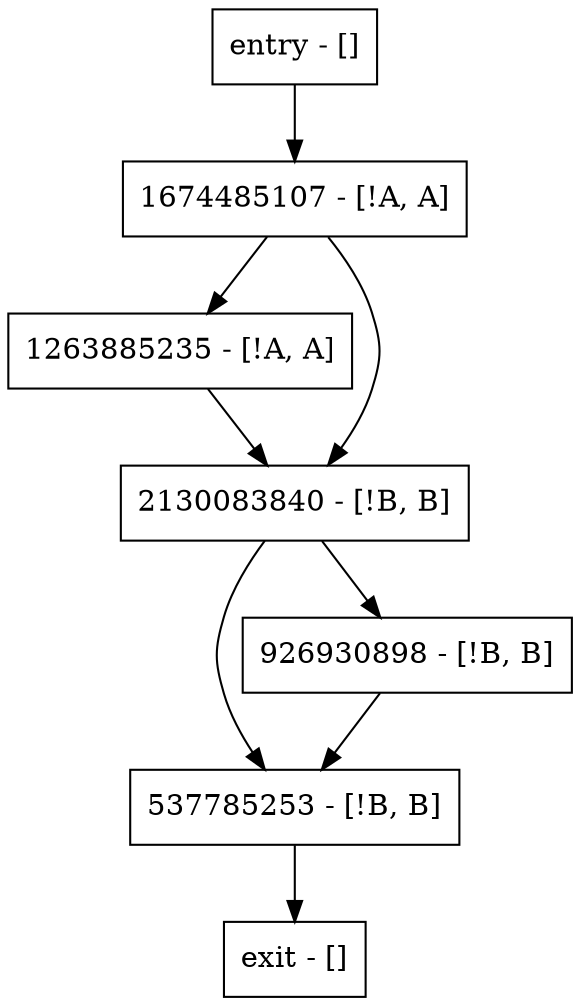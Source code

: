 digraph main {
node [shape=record];
entry [label="entry - []"];
exit [label="exit - []"];
537785253 [label="537785253 - [!B, B]"];
1674485107 [label="1674485107 - [!A, A]"];
1263885235 [label="1263885235 - [!A, A]"];
2130083840 [label="2130083840 - [!B, B]"];
926930898 [label="926930898 - [!B, B]"];
entry;
exit;
entry -> 1674485107;
537785253 -> exit;
1674485107 -> 1263885235;
1674485107 -> 2130083840;
1263885235 -> 2130083840;
2130083840 -> 537785253;
2130083840 -> 926930898;
926930898 -> 537785253;
}
